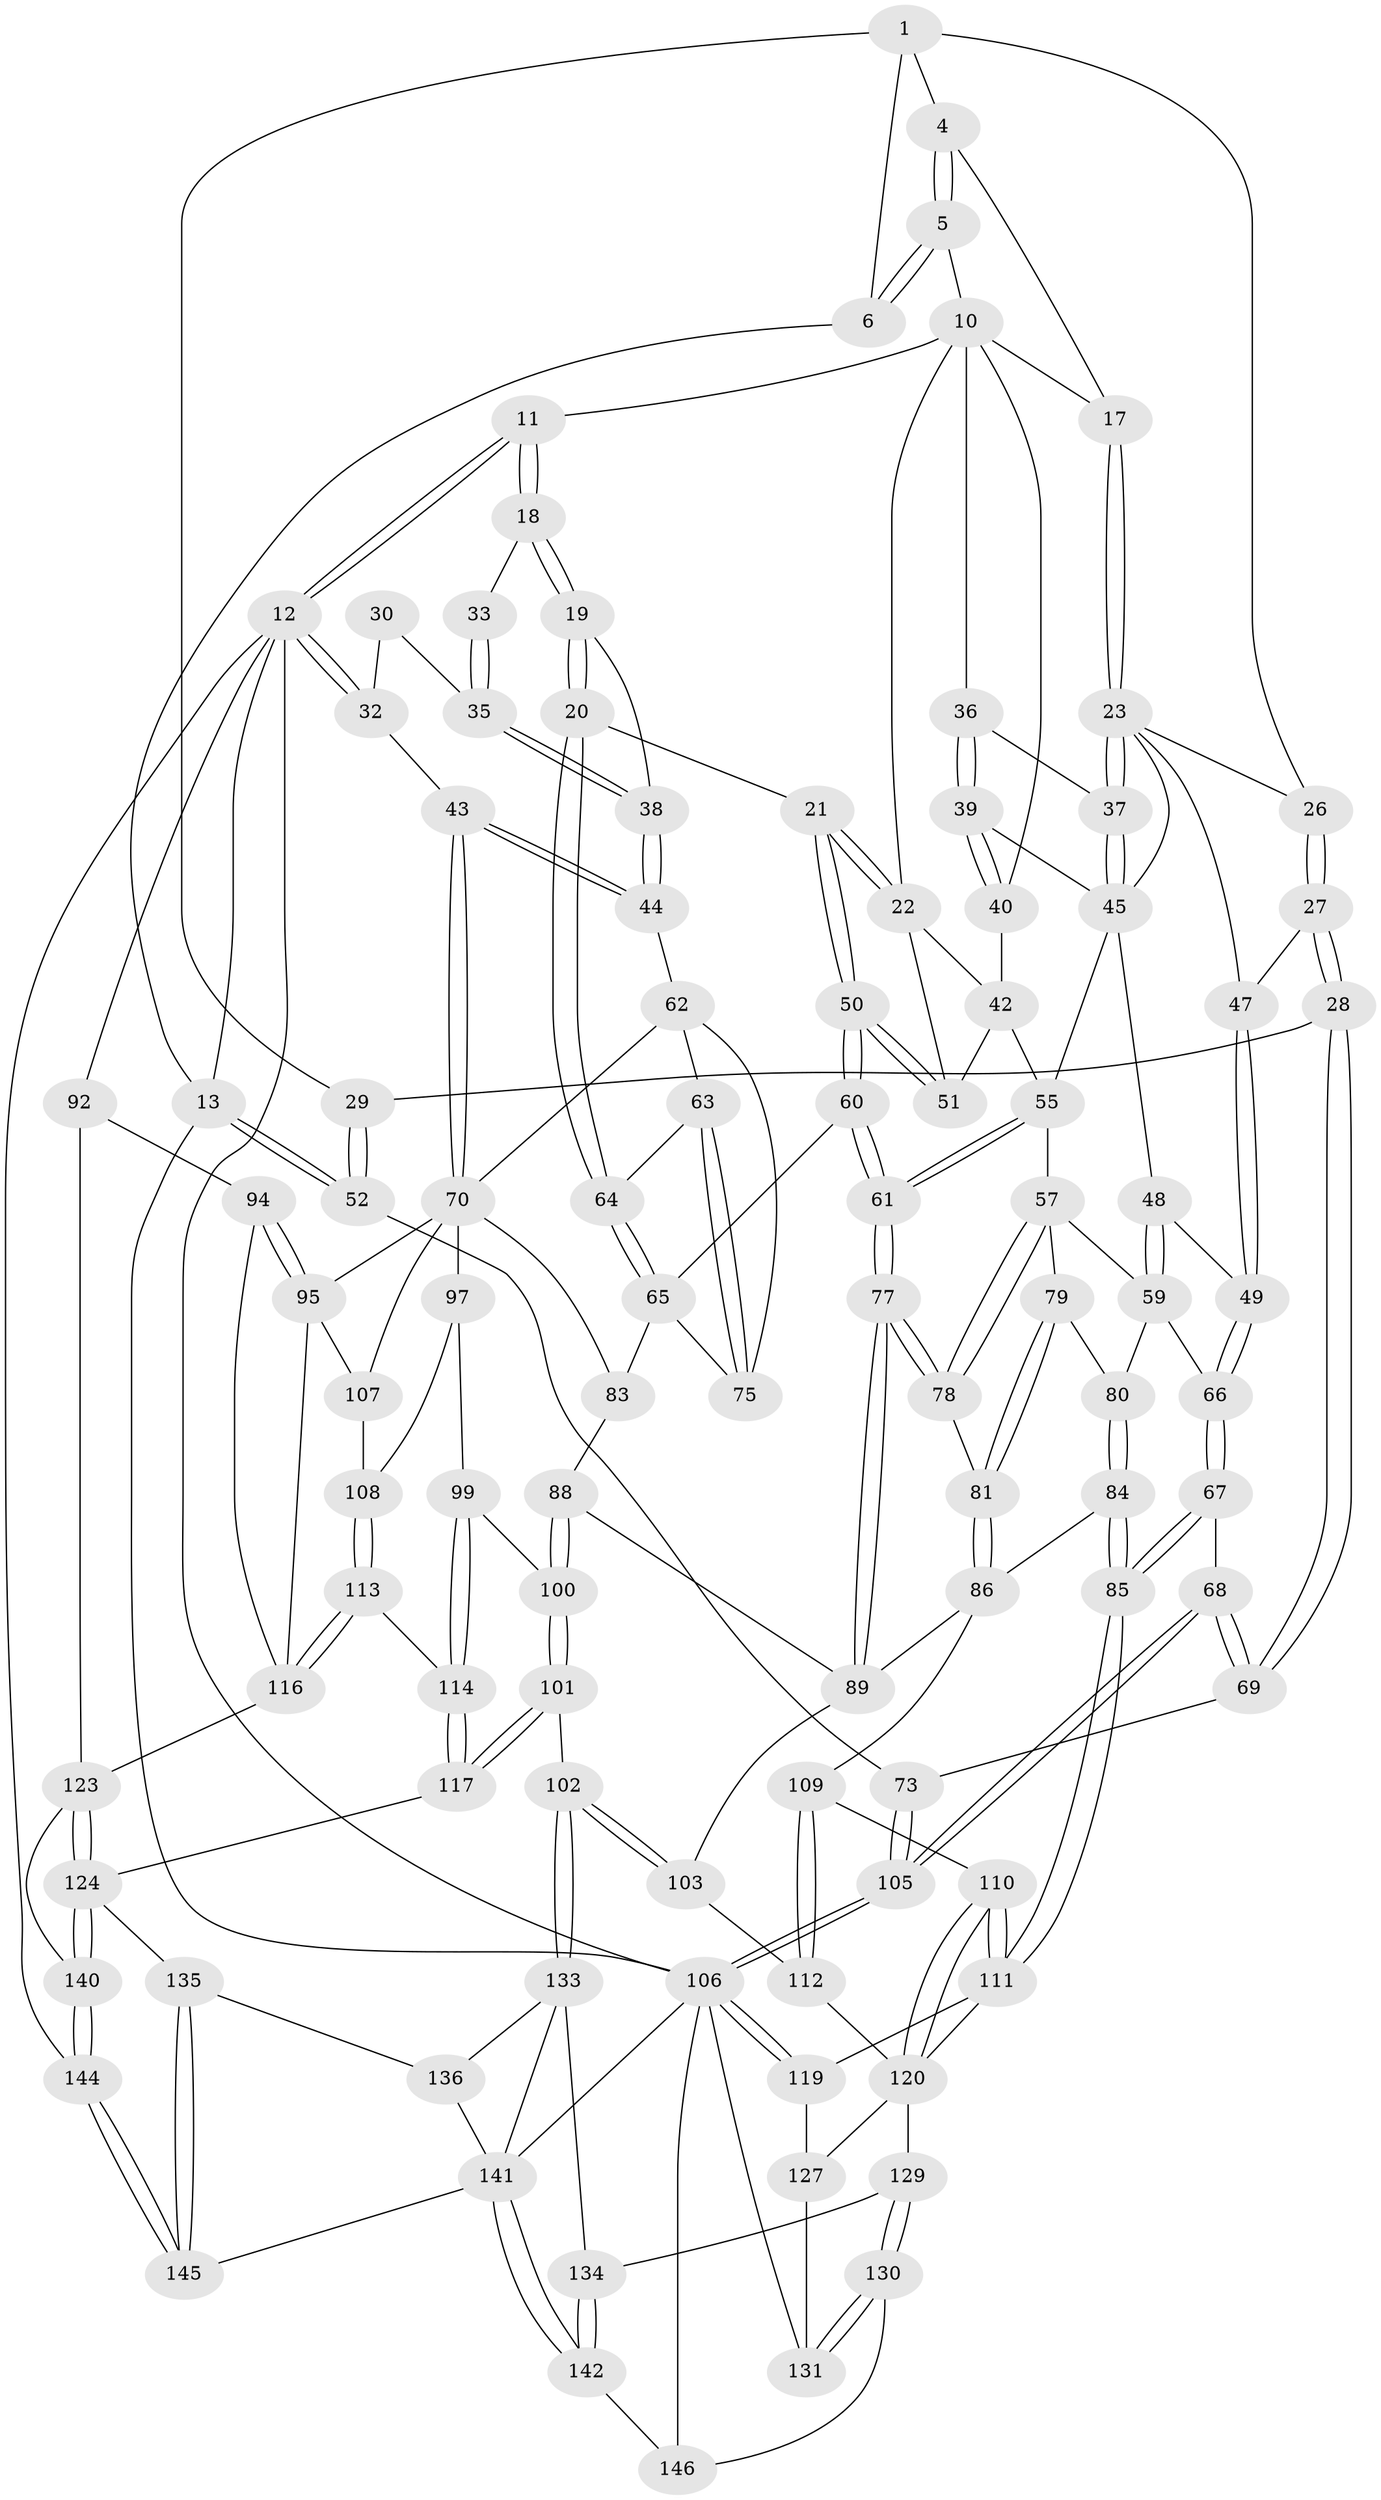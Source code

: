 // original degree distribution, {3: 0.026845637583892617, 4: 0.20134228187919462, 5: 0.5637583892617449, 6: 0.2080536912751678}
// Generated by graph-tools (version 1.1) at 2025/21/03/04/25 18:21:04]
// undirected, 104 vertices, 246 edges
graph export_dot {
graph [start="1"]
  node [color=gray90,style=filled];
  1 [pos="+0.19836728089617794+0",super="+7+2"];
  4 [pos="+0.4586508788179963+0"];
  5 [pos="+0.49937837693421583+0"];
  6 [pos="+0.1747578012300865+0",super="+9"];
  10 [pos="+0.7254616302711013+0",super="+14"];
  11 [pos="+0.7774795612297618+0"];
  12 [pos="+1+0",super="+91"];
  13 [pos="+0+0"];
  17 [pos="+0.4620157825486957+0"];
  18 [pos="+0.8836951951389866+0.03161681525815198"];
  19 [pos="+0.8367190190335223+0.20342021695539125"];
  20 [pos="+0.8270336382662462+0.21589086789997142"];
  21 [pos="+0.7697954809933609+0.20441306525797778"];
  22 [pos="+0.7155413525184309+0.12350294833301766",super="+41"];
  23 [pos="+0.4199762775071203+0.15284984631626533",super="+24"];
  26 [pos="+0.31896466058887696+0.0782226211231522"];
  27 [pos="+0.20270477429475764+0.20781044421666398"];
  28 [pos="+0.15405715131383216+0.20015073934559224"];
  29 [pos="+0.1364872837090499+0.16379034131381734"];
  30 [pos="+0.9333343013064693+0.06070298725163836",super="+34+31"];
  32 [pos="+1+0.12099673642372333"];
  33 [pos="+0.8971441211074977+0.04347985546310881"];
  35 [pos="+0.9462150669060572+0.16342869855342304"];
  36 [pos="+0.514738478804695+0.09184458752711602"];
  37 [pos="+0.4416254355132095+0.17930125104049807"];
  38 [pos="+0.9450896878480942+0.1676148880999521"];
  39 [pos="+0.5262103279806347+0.1889455254247941"];
  40 [pos="+0.5795391358321996+0.1817939716493784"];
  42 [pos="+0.5904287161916256+0.19214012673593936",super="+54"];
  43 [pos="+1+0.2265190069418666"];
  44 [pos="+1+0.24369963447288956"];
  45 [pos="+0.4474866598300394+0.187941758333296",super="+53+46"];
  47 [pos="+0.2614842216687798+0.22820725105235928"];
  48 [pos="+0.3754621236966825+0.26663243124868713"];
  49 [pos="+0.2910343551628839+0.2641183108460398"];
  50 [pos="+0.7009285311988297+0.27266896064861396"];
  51 [pos="+0.6680108352524958+0.24929877685348223"];
  52 [pos="+0+0"];
  55 [pos="+0.5707501483811829+0.308135996257577",super="+56"];
  57 [pos="+0.4709894402817564+0.3111572671919188",super="+58"];
  59 [pos="+0.40180463518521914+0.29577203997360396",super="+74"];
  60 [pos="+0.6801133123390435+0.3603669665480442"];
  61 [pos="+0.6448436859163845+0.3865177789029694"];
  62 [pos="+0.9921604878189323+0.2511314510314637",super="+72"];
  63 [pos="+0.8918098983329416+0.28487880570211743"];
  64 [pos="+0.8320973726535171+0.22483283962285136"];
  65 [pos="+0.7672559220604422+0.3707242951990233",super="+76"];
  66 [pos="+0.28950879487686293+0.356149358876024"];
  67 [pos="+0.13258836992650616+0.4733310565643435"];
  68 [pos="+0.12812644204932824+0.4711950258488715"];
  69 [pos="+0.1413554659085057+0.23113322781789689"];
  70 [pos="+1+0.42558191341307366",super="+71+96"];
  73 [pos="+0+0.34307789063135535"];
  75 [pos="+0.8922363634914893+0.31028776791147494"];
  77 [pos="+0.6418192527703818+0.3954718530168993"];
  78 [pos="+0.5237227001431323+0.38540803151967573"];
  79 [pos="+0.4330806216762802+0.35086802390020544"];
  80 [pos="+0.3626733209601597+0.3942605927205397"];
  81 [pos="+0.47155133371977137+0.4294210008369578"];
  83 [pos="+0.8440464751207309+0.4204174504626222"];
  84 [pos="+0.36504603059451873+0.4968587114761625"];
  85 [pos="+0.13399477728176779+0.47484957180494586"];
  86 [pos="+0.47357416855252293+0.4454971958211426",super="+87"];
  88 [pos="+0.737079157458279+0.4955550627670234"];
  89 [pos="+0.6363361201746889+0.43900310566975226",super="+90"];
  92 [pos="+1+1",super="+93"];
  94 [pos="+1+0.7895784657583977"];
  95 [pos="+1+0.6861344111710507",super="+115"];
  97 [pos="+0.8902613339705114+0.4837213335559202",super="+98"];
  99 [pos="+0.8066455190863369+0.5666202966438123"];
  100 [pos="+0.758356336080571+0.5506081696790096"];
  101 [pos="+0.6113947850916966+0.6736481298785345"];
  102 [pos="+0.608339517077174+0.6734364004941066"];
  103 [pos="+0.5707799788488204+0.6304164783168928"];
  105 [pos="+0+0.49244642708189396"];
  106 [pos="+0+0.7176876917161652",super="+143"];
  107 [pos="+0.9278684680082577+0.6009366672551498"];
  108 [pos="+0.9043210790161166+0.5905101799806467"];
  109 [pos="+0.3889963891974072+0.538680018547158"];
  110 [pos="+0.2966327197382137+0.6454008933428638"];
  111 [pos="+0.14795005761955812+0.5099997490753732",super="+118"];
  112 [pos="+0.5073995077042165+0.6269203226490616"];
  113 [pos="+0.8485807007904165+0.6416431464081396"];
  114 [pos="+0.8246573888904016+0.6372443742832272"];
  116 [pos="+0.889551035243559+0.6714654502989743",super="+122"];
  117 [pos="+0.7391672011846865+0.7248176227761376"];
  119 [pos="+0+0.7448665586026978"];
  120 [pos="+0.30896333176792884+0.7357581780489274",super="+121+126"];
  123 [pos="+0.8376450573975451+0.7962797832854188",super="+138"];
  124 [pos="+0.8007820201652304+0.8091414355086761",super="+125"];
  127 [pos="+0.14105100249956945+0.6964886403541397",super="+128"];
  129 [pos="+0.324363600900442+0.7886293031474968"];
  130 [pos="+0.30903412002717373+0.8153499392694424"];
  131 [pos="+0.1651947737105359+0.8889133295684654"];
  133 [pos="+0.5602510411049151+0.8079210455472317",super="+137"];
  134 [pos="+0.4953446216150989+0.8313286082005877"];
  135 [pos="+0.7528504082908746+0.8669623464787269"];
  136 [pos="+0.6680865209570653+0.9181674377630336"];
  140 [pos="+0.8471200477728235+0.8711535199257793"];
  141 [pos="+0.48251875234631586+1",super="+148"];
  142 [pos="+0.46892193810450544+0.9371816055643107"];
  144 [pos="+1+1"];
  145 [pos="+0.9893731436103731+1"];
  146 [pos="+0.3369959299045351+0.8826243629012979"];
  1 -- 29;
  1 -- 6;
  1 -- 26;
  1 -- 4;
  4 -- 5;
  4 -- 5;
  4 -- 17;
  5 -- 6;
  5 -- 6;
  5 -- 10;
  6 -- 13;
  10 -- 11;
  10 -- 17;
  10 -- 36;
  10 -- 22;
  10 -- 40;
  11 -- 12;
  11 -- 12;
  11 -- 18;
  11 -- 18;
  12 -- 13;
  12 -- 32;
  12 -- 32;
  12 -- 144;
  12 -- 92;
  12 -- 106;
  13 -- 52;
  13 -- 52;
  13 -- 106;
  17 -- 23;
  17 -- 23;
  18 -- 19;
  18 -- 19;
  18 -- 33;
  19 -- 20;
  19 -- 20;
  19 -- 38;
  20 -- 21;
  20 -- 64;
  20 -- 64;
  21 -- 22;
  21 -- 22;
  21 -- 50;
  21 -- 50;
  22 -- 42;
  22 -- 51;
  23 -- 37;
  23 -- 37;
  23 -- 26;
  23 -- 47;
  23 -- 45;
  26 -- 27;
  26 -- 27;
  27 -- 28;
  27 -- 28;
  27 -- 47;
  28 -- 29;
  28 -- 69;
  28 -- 69;
  29 -- 52;
  29 -- 52;
  30 -- 35;
  30 -- 32;
  32 -- 43;
  33 -- 35;
  33 -- 35;
  35 -- 38;
  35 -- 38;
  36 -- 37;
  36 -- 39;
  36 -- 39;
  37 -- 45;
  37 -- 45;
  38 -- 44;
  38 -- 44;
  39 -- 40;
  39 -- 40;
  39 -- 45;
  40 -- 42;
  42 -- 51;
  42 -- 55;
  43 -- 44;
  43 -- 44;
  43 -- 70;
  43 -- 70;
  44 -- 62;
  45 -- 48;
  45 -- 55;
  47 -- 49;
  47 -- 49;
  48 -- 49;
  48 -- 59;
  48 -- 59;
  49 -- 66;
  49 -- 66;
  50 -- 51;
  50 -- 51;
  50 -- 60;
  50 -- 60;
  52 -- 73;
  55 -- 61;
  55 -- 61;
  55 -- 57;
  57 -- 78;
  57 -- 78;
  57 -- 59;
  57 -- 79;
  59 -- 80;
  59 -- 66;
  60 -- 61;
  60 -- 61;
  60 -- 65;
  61 -- 77;
  61 -- 77;
  62 -- 63;
  62 -- 75;
  62 -- 70;
  63 -- 64;
  63 -- 75;
  63 -- 75;
  64 -- 65;
  64 -- 65;
  65 -- 83;
  65 -- 75;
  66 -- 67;
  66 -- 67;
  67 -- 68;
  67 -- 85;
  67 -- 85;
  68 -- 69;
  68 -- 69;
  68 -- 105;
  68 -- 105;
  69 -- 73;
  70 -- 97 [weight=2];
  70 -- 83;
  70 -- 107;
  70 -- 95;
  73 -- 105;
  73 -- 105;
  77 -- 78;
  77 -- 78;
  77 -- 89;
  77 -- 89;
  78 -- 81;
  79 -- 80;
  79 -- 81;
  79 -- 81;
  80 -- 84;
  80 -- 84;
  81 -- 86;
  81 -- 86;
  83 -- 88;
  84 -- 85;
  84 -- 85;
  84 -- 86;
  85 -- 111;
  85 -- 111;
  86 -- 109;
  86 -- 89;
  88 -- 89;
  88 -- 100;
  88 -- 100;
  89 -- 103;
  92 -- 94;
  92 -- 123 [weight=2];
  94 -- 95;
  94 -- 95;
  94 -- 116;
  95 -- 107;
  95 -- 116;
  97 -- 99;
  97 -- 108;
  99 -- 100;
  99 -- 114;
  99 -- 114;
  100 -- 101;
  100 -- 101;
  101 -- 102;
  101 -- 117;
  101 -- 117;
  102 -- 103;
  102 -- 103;
  102 -- 133;
  102 -- 133;
  103 -- 112;
  105 -- 106;
  105 -- 106;
  106 -- 119;
  106 -- 119;
  106 -- 146;
  106 -- 131;
  106 -- 141;
  107 -- 108;
  108 -- 113;
  108 -- 113;
  109 -- 110;
  109 -- 112;
  109 -- 112;
  110 -- 111;
  110 -- 111;
  110 -- 120;
  110 -- 120;
  111 -- 120;
  111 -- 119;
  112 -- 120;
  113 -- 114;
  113 -- 116;
  113 -- 116;
  114 -- 117;
  114 -- 117;
  116 -- 123;
  117 -- 124;
  119 -- 127;
  120 -- 127;
  120 -- 129;
  123 -- 124;
  123 -- 124;
  123 -- 140;
  124 -- 140;
  124 -- 140;
  124 -- 135;
  127 -- 131;
  129 -- 130;
  129 -- 130;
  129 -- 134;
  130 -- 131;
  130 -- 131;
  130 -- 146;
  133 -- 134;
  133 -- 136;
  133 -- 141;
  134 -- 142;
  134 -- 142;
  135 -- 136;
  135 -- 145;
  135 -- 145;
  136 -- 141;
  140 -- 144;
  140 -- 144;
  141 -- 142;
  141 -- 142;
  141 -- 145;
  142 -- 146;
  144 -- 145;
  144 -- 145;
}
